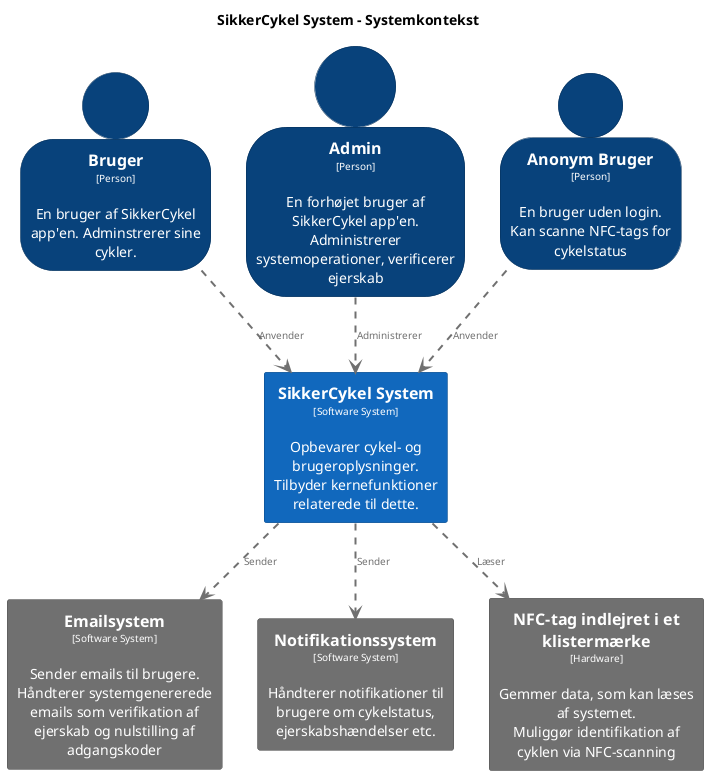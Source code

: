 @startuml
set separator none
title SikkerCykel System - Systemkontekst


top to bottom direction


skinparam {
  arrowFontSize 10
  defaultTextAlignment center
  wrapWidth 200
  maxMessageSize 100
}


hide stereotype


skinparam person<<Admin>> {
  BackgroundColor #08427b
  FontColor #ffffff
  BorderColor #052e56
  shadowing false
}
skinparam person<<AnonymousUser>> {
  BackgroundColor #08427b
  FontColor #ffffff
  BorderColor #052e56
  shadowing false
}
skinparam rectangle<<ExternalSystem>> {
  BackgroundColor #1168bd
  FontColor #ffffff
  BorderColor #0b4884
  shadowing false
}
skinparam rectangle<<SikkerCykelSystem>> {
  BackgroundColor #1168bd
  FontColor #ffffff
  BorderColor #0b4884
  shadowing false
}
skinparam person<<User>> {
  BackgroundColor #08427b
  FontColor #ffffff
  BorderColor #052e56
  shadowing false
}

' Grå bokse til Emailsystem, Firebase og NFC-chip
skinparam rectangle<<GrayBox>> {
  BackgroundColor #707070
  FontColor #ffffff
  BorderColor #505050
  shadowing false
}

person "==Bruger\n<size:10>[Person]</size>\n\nEn bruger af SikkerCykel app'en. Adminstrerer sine cykler." <<User>> as Bruger
person "==Admin\n<size:10>[Person]</size>\n\nEn forhøjet bruger af SikkerCykel app'en.\nAdministrerer systemoperationer, verificerer ejerskab" <<Admin>> as Admin
person "==Anonym Bruger\n<size:10>[Person]</size>\n\nEn bruger uden login. \nKan scanne NFC-tags for cykelstatus" <<AnonymousUser>> as AnonymBruger


rectangle "==SikkerCykel System\n<size:10>[Software System]</size>\n\nOpbevarer cykel- og brugeroplysninger.\nTilbyder kernefunktioner relaterede til dette." <<SikkerCykelSystem>> as SikkerCykelSystem


rectangle "==Emailsystem\n<size:10>[Software System]</size>\n\nSender emails til brugere.\nHåndterer systemgenererede emails som verifikation af ejerskab og nulstilling af adgangskoder" <<GrayBox>> as Email


rectangle "==Notifikationssystem\n<size:10>[Software System]</size>\n\nHåndterer notifikationer til brugere om cykelstatus, ejerskabshændelser etc. " <<GrayBox>> as Firebase


rectangle "==NFC-tag indlejret i et klistermærke\n<size:10>[Hardware]</size>\n\nGemmer data, som kan læses af systemet.\nMuliggør identifikation af cyklen via NFC-scanning" <<GrayBox>> as NFCchipindlejretiKlistermaerke


AnonymBruger .[#707070,thickness=2].> SikkerCykelSystem : "<color:#707070>Anvender"
Admin .[#707070,thickness=2].> SikkerCykelSystem : "<color:#707070>Administrerer"
SikkerCykelSystem .[#707070,thickness=2].> Email : "<color:#707070>Sender"
SikkerCykelSystem .[#707070,thickness=2].> Firebase : "<color:#707070>Sender"
SikkerCykelSystem .[#707070,thickness=2].> NFCchipindlejretiKlistermaerke : "<color:#707070>Læser"
Bruger .[#707070,thickness=2].> SikkerCykelSystem : "<color:#707070>Anvender"
@enduml
